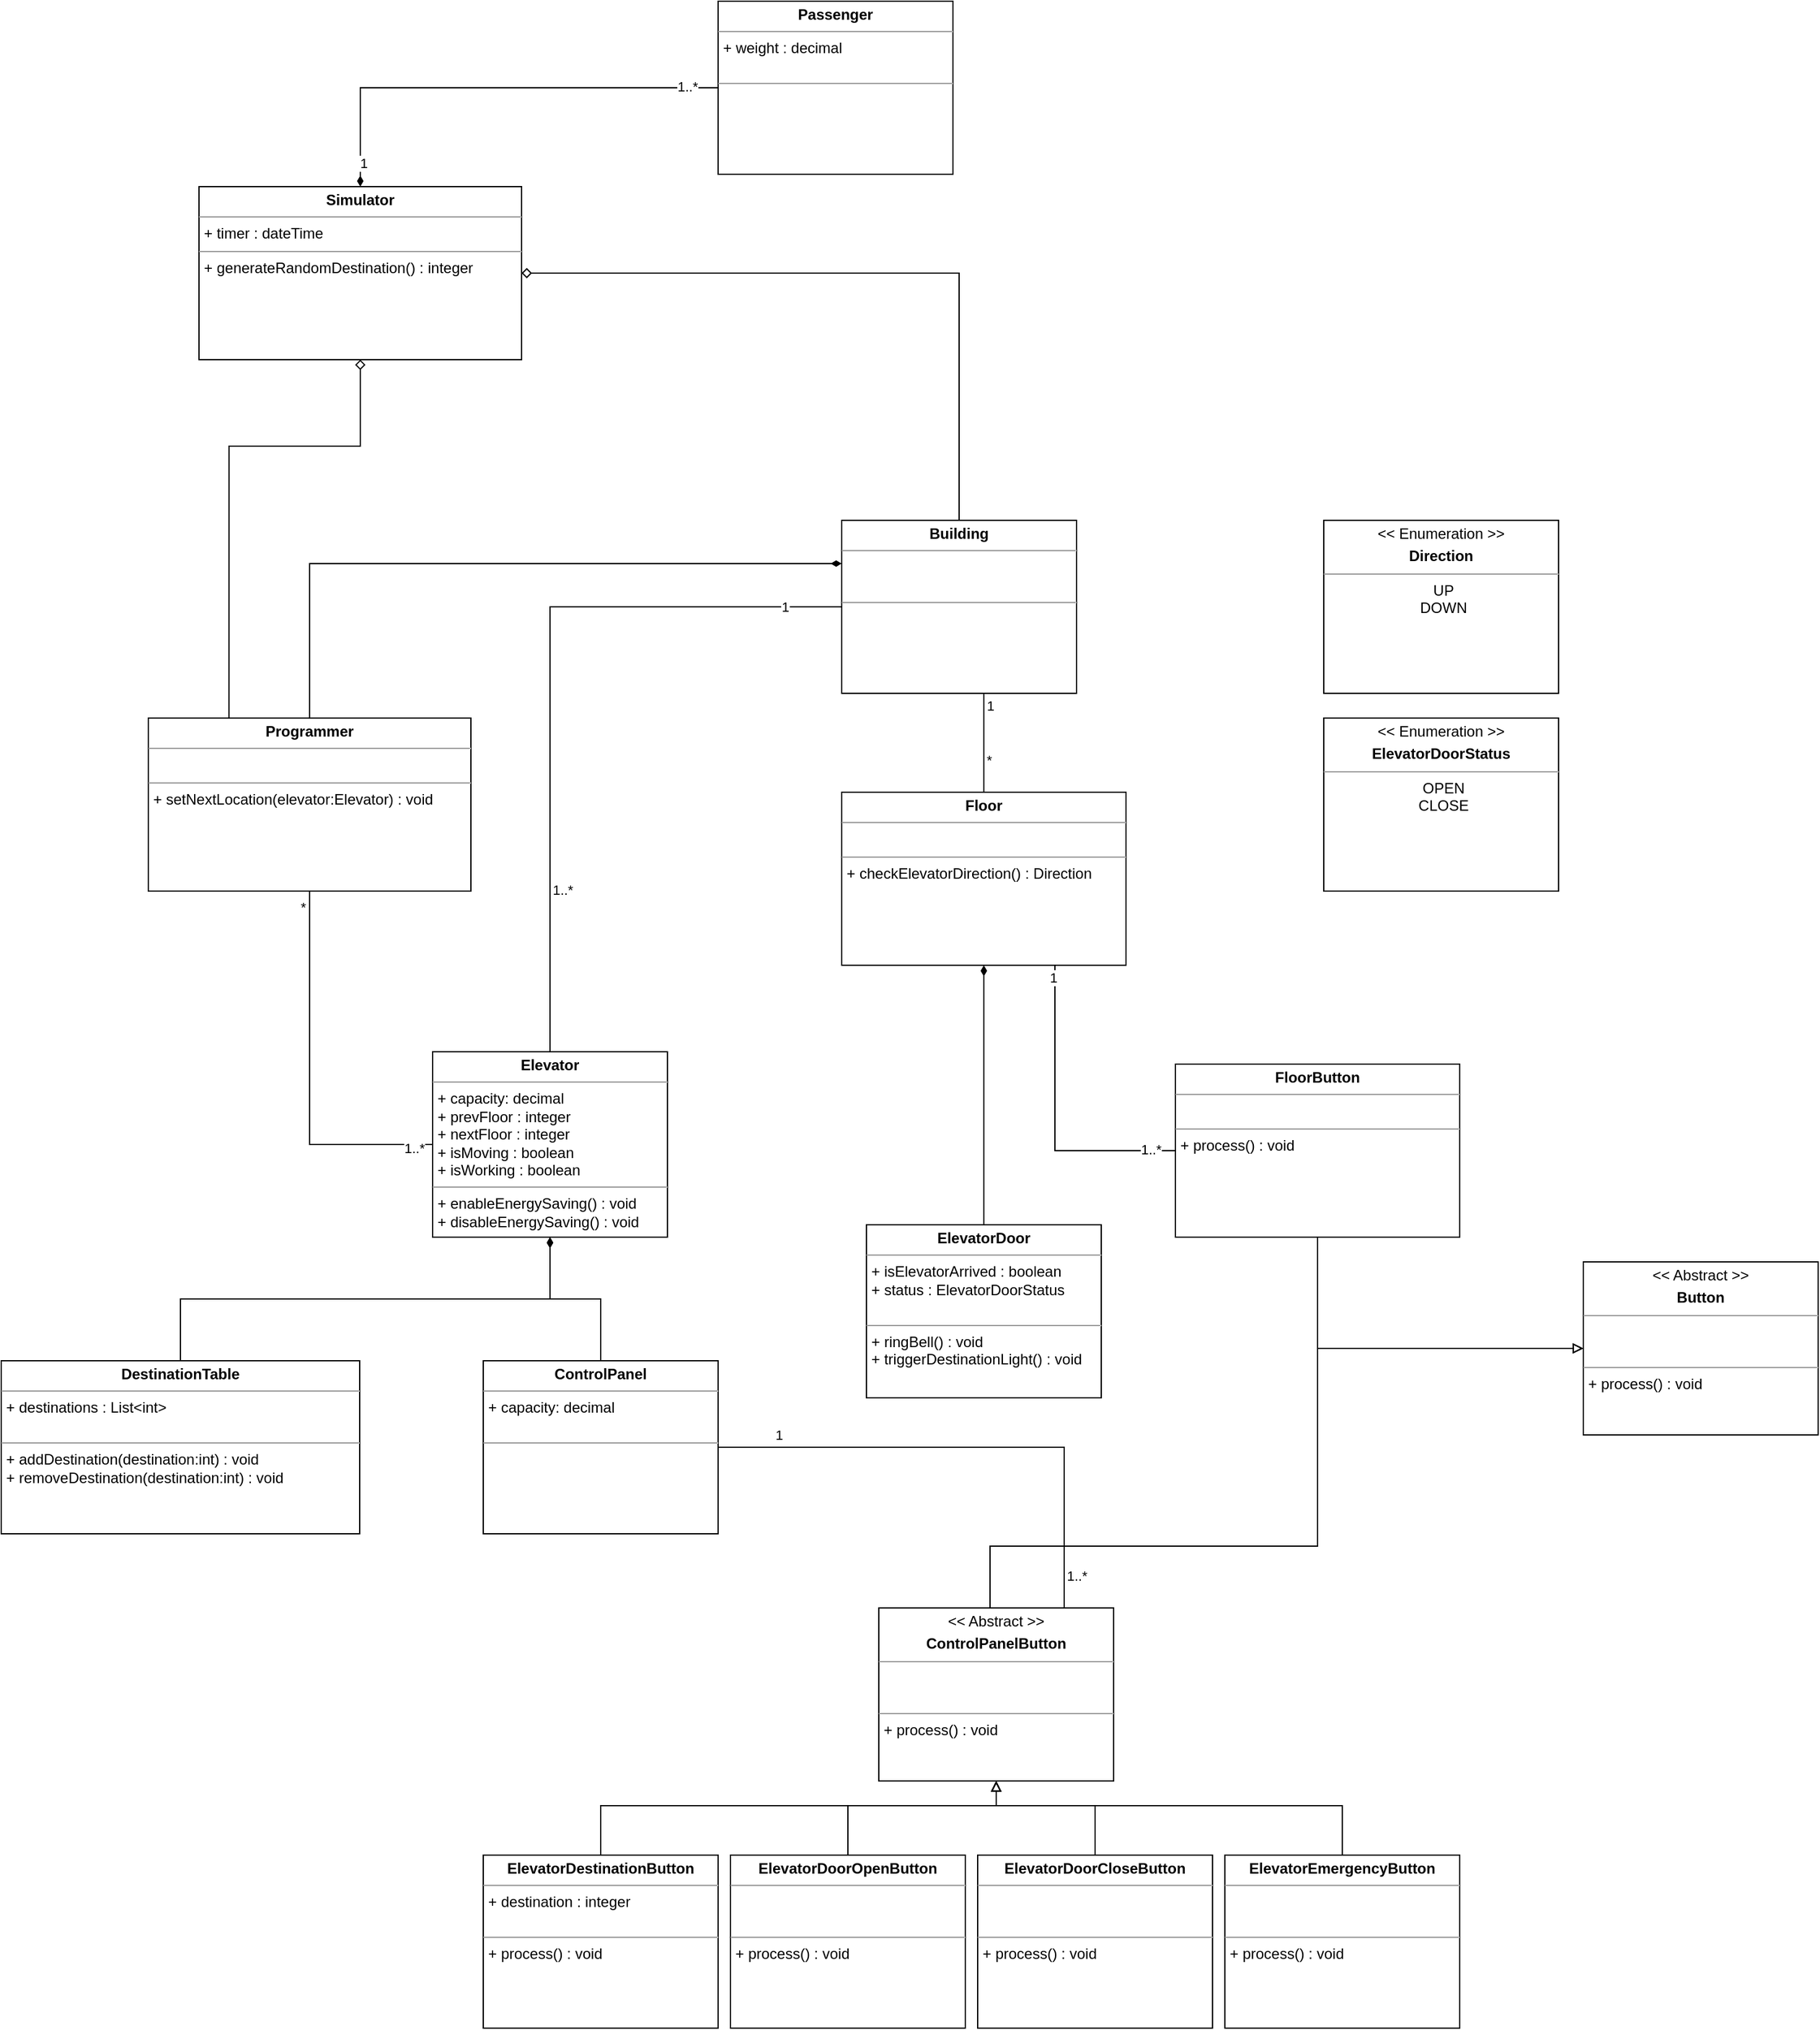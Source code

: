 <mxfile version="22.1.21" type="device">
  <diagram id="C5RBs43oDa-KdzZeNtuy" name="Page-1">
    <mxGraphModel dx="4412" dy="3242" grid="1" gridSize="10" guides="1" tooltips="1" connect="1" arrows="1" fold="1" page="1" pageScale="1" pageWidth="827" pageHeight="1169" math="0" shadow="0">
      <root>
        <mxCell id="WIyWlLk6GJQsqaUBKTNV-0" />
        <mxCell id="WIyWlLk6GJQsqaUBKTNV-1" parent="WIyWlLk6GJQsqaUBKTNV-0" />
        <mxCell id="VSwt47FXnY0iOLUataJA-0" value="&lt;p style=&quot;margin:0px;margin-top:4px;text-align:center;&quot;&gt;&lt;b&gt;Elevator&lt;/b&gt;&lt;/p&gt;&lt;hr size=&quot;1&quot;&gt;&lt;p style=&quot;margin:0px;margin-left:4px;&quot;&gt;+ capacity: decimal&lt;br&gt;+ prevFloor : integer&lt;/p&gt;&lt;p style=&quot;margin:0px;margin-left:4px;&quot;&gt;+ nextFloor : integer&lt;/p&gt;&lt;p style=&quot;margin:0px;margin-left:4px;&quot;&gt;+ isMoving : boolean&lt;/p&gt;&lt;p style=&quot;margin:0px;margin-left:4px;&quot;&gt;+ isWorking : boolean&lt;/p&gt;&lt;hr size=&quot;1&quot;&gt;&lt;p style=&quot;margin:0px;margin-left:4px;&quot;&gt;+ enableEnergySaving() : void&lt;/p&gt;&lt;p style=&quot;margin:0px;margin-left:4px;&quot;&gt;+ disableEnergySaving() : void&lt;/p&gt;&lt;p style=&quot;margin:0px;margin-left:4px;&quot;&gt;&lt;br&gt;&lt;/p&gt;" style="verticalAlign=top;align=left;overflow=fill;fontSize=12;fontFamily=Helvetica;html=1;whiteSpace=wrap;" vertex="1" parent="WIyWlLk6GJQsqaUBKTNV-1">
          <mxGeometry x="319" y="30" width="190" height="150" as="geometry" />
        </mxCell>
        <mxCell id="VSwt47FXnY0iOLUataJA-3" style="edgeStyle=orthogonalEdgeStyle;rounded=0;orthogonalLoop=1;jettySize=auto;html=1;entryX=0.5;entryY=0;entryDx=0;entryDy=0;endArrow=none;endFill=0;" edge="1" parent="WIyWlLk6GJQsqaUBKTNV-1" source="VSwt47FXnY0iOLUataJA-1" target="VSwt47FXnY0iOLUataJA-0">
          <mxGeometry relative="1" as="geometry" />
        </mxCell>
        <mxCell id="VSwt47FXnY0iOLUataJA-4" value="1" style="edgeLabel;html=1;align=center;verticalAlign=middle;resizable=0;points=[];" vertex="1" connectable="0" parent="VSwt47FXnY0iOLUataJA-3">
          <mxGeometry x="-0.823" relative="1" as="geometry">
            <mxPoint x="6" as="offset" />
          </mxGeometry>
        </mxCell>
        <mxCell id="VSwt47FXnY0iOLUataJA-6" value="1..*" style="edgeLabel;html=1;align=center;verticalAlign=middle;resizable=0;points=[];" vertex="1" connectable="0" parent="VSwt47FXnY0iOLUataJA-3">
          <mxGeometry x="0.501" y="1" relative="1" as="geometry">
            <mxPoint x="9" y="17" as="offset" />
          </mxGeometry>
        </mxCell>
        <mxCell id="VSwt47FXnY0iOLUataJA-27" style="edgeStyle=orthogonalEdgeStyle;rounded=0;orthogonalLoop=1;jettySize=auto;html=1;entryX=0.5;entryY=0;entryDx=0;entryDy=0;endArrow=none;endFill=0;" edge="1" parent="WIyWlLk6GJQsqaUBKTNV-1" source="VSwt47FXnY0iOLUataJA-1" target="VSwt47FXnY0iOLUataJA-26">
          <mxGeometry relative="1" as="geometry">
            <Array as="points">
              <mxPoint x="765" y="-240" />
              <mxPoint x="765" y="-240" />
            </Array>
          </mxGeometry>
        </mxCell>
        <mxCell id="VSwt47FXnY0iOLUataJA-28" value="1" style="edgeLabel;html=1;align=center;verticalAlign=middle;resizable=0;points=[];" vertex="1" connectable="0" parent="VSwt47FXnY0iOLUataJA-27">
          <mxGeometry x="-0.766" y="1" relative="1" as="geometry">
            <mxPoint x="4" as="offset" />
          </mxGeometry>
        </mxCell>
        <mxCell id="VSwt47FXnY0iOLUataJA-29" value="*" style="edgeLabel;html=1;align=center;verticalAlign=middle;resizable=0;points=[];" vertex="1" connectable="0" parent="VSwt47FXnY0iOLUataJA-27">
          <mxGeometry x="0.354" y="-1" relative="1" as="geometry">
            <mxPoint x="5" as="offset" />
          </mxGeometry>
        </mxCell>
        <mxCell id="VSwt47FXnY0iOLUataJA-1" value="&lt;p style=&quot;margin:0px;margin-top:4px;text-align:center;&quot;&gt;&lt;b&gt;Building&lt;/b&gt;&lt;/p&gt;&lt;hr size=&quot;1&quot;&gt;&lt;p style=&quot;margin:0px;margin-left:4px;&quot;&gt;&lt;br&gt;&lt;br&gt;&lt;/p&gt;&lt;hr size=&quot;1&quot;&gt;&lt;p style=&quot;margin:0px;margin-left:4px;&quot;&gt;&lt;br&gt;&lt;/p&gt;" style="verticalAlign=top;align=left;overflow=fill;fontSize=12;fontFamily=Helvetica;html=1;whiteSpace=wrap;" vertex="1" parent="WIyWlLk6GJQsqaUBKTNV-1">
          <mxGeometry x="650" y="-400" width="190" height="140" as="geometry" />
        </mxCell>
        <mxCell id="VSwt47FXnY0iOLUataJA-20" style="edgeStyle=orthogonalEdgeStyle;rounded=0;orthogonalLoop=1;jettySize=auto;html=1;entryX=0.5;entryY=1;entryDx=0;entryDy=0;endArrow=diamondThin;endFill=1;" edge="1" parent="WIyWlLk6GJQsqaUBKTNV-1" source="VSwt47FXnY0iOLUataJA-2" target="VSwt47FXnY0iOLUataJA-26">
          <mxGeometry relative="1" as="geometry">
            <Array as="points">
              <mxPoint x="765" y="80" />
              <mxPoint x="765" y="80" />
            </Array>
          </mxGeometry>
        </mxCell>
        <mxCell id="VSwt47FXnY0iOLUataJA-2" value="&lt;p style=&quot;margin:0px;margin-top:4px;text-align:center;&quot;&gt;&lt;b&gt;ElevatorDoor&lt;/b&gt;&lt;/p&gt;&lt;hr size=&quot;1&quot;&gt;&lt;p style=&quot;margin:0px;margin-left:4px;&quot;&gt;+ isElevatorArrived : boolean&lt;/p&gt;&lt;p style=&quot;margin:0px;margin-left:4px;&quot;&gt;+ status : ElevatorDoorStatus&lt;br&gt;&lt;br&gt;&lt;/p&gt;&lt;hr size=&quot;1&quot;&gt;&lt;p style=&quot;margin:0px;margin-left:4px;&quot;&gt;+ ringBell() : void&lt;/p&gt;&lt;p style=&quot;margin:0px;margin-left:4px;&quot;&gt;+ triggerDestinationLight() : void&lt;/p&gt;" style="verticalAlign=top;align=left;overflow=fill;fontSize=12;fontFamily=Helvetica;html=1;whiteSpace=wrap;" vertex="1" parent="WIyWlLk6GJQsqaUBKTNV-1">
          <mxGeometry x="670" y="170" width="190" height="140" as="geometry" />
        </mxCell>
        <mxCell id="VSwt47FXnY0iOLUataJA-52" style="edgeStyle=orthogonalEdgeStyle;rounded=0;orthogonalLoop=1;jettySize=auto;html=1;entryX=0.5;entryY=1;entryDx=0;entryDy=0;endArrow=diamondThin;endFill=1;" edge="1" parent="WIyWlLk6GJQsqaUBKTNV-1" source="VSwt47FXnY0iOLUataJA-7" target="VSwt47FXnY0iOLUataJA-0">
          <mxGeometry relative="1" as="geometry" />
        </mxCell>
        <mxCell id="VSwt47FXnY0iOLUataJA-7" value="&lt;p style=&quot;margin:0px;margin-top:4px;text-align:center;&quot;&gt;&lt;b&gt;ControlPanel&lt;/b&gt;&lt;/p&gt;&lt;hr size=&quot;1&quot;&gt;&lt;p style=&quot;margin:0px;margin-left:4px;&quot;&gt;+ capacity: decimal&lt;br&gt;&lt;br&gt;&lt;/p&gt;&lt;hr size=&quot;1&quot;&gt;&lt;p style=&quot;margin:0px;margin-left:4px;&quot;&gt;&lt;br&gt;&lt;/p&gt;" style="verticalAlign=top;align=left;overflow=fill;fontSize=12;fontFamily=Helvetica;html=1;whiteSpace=wrap;" vertex="1" parent="WIyWlLk6GJQsqaUBKTNV-1">
          <mxGeometry x="360" y="280" width="190" height="140" as="geometry" />
        </mxCell>
        <mxCell id="VSwt47FXnY0iOLUataJA-17" style="edgeStyle=orthogonalEdgeStyle;rounded=0;orthogonalLoop=1;jettySize=auto;html=1;entryX=1;entryY=0.5;entryDx=0;entryDy=0;endArrow=none;endFill=0;" edge="1" parent="WIyWlLk6GJQsqaUBKTNV-1" source="VSwt47FXnY0iOLUataJA-8" target="VSwt47FXnY0iOLUataJA-7">
          <mxGeometry relative="1" as="geometry">
            <Array as="points">
              <mxPoint x="830" y="350" />
            </Array>
          </mxGeometry>
        </mxCell>
        <mxCell id="VSwt47FXnY0iOLUataJA-18" value="1..*" style="edgeLabel;html=1;align=center;verticalAlign=middle;resizable=0;points=[];" vertex="1" connectable="0" parent="VSwt47FXnY0iOLUataJA-17">
          <mxGeometry x="-0.872" y="-2" relative="1" as="geometry">
            <mxPoint x="8" as="offset" />
          </mxGeometry>
        </mxCell>
        <mxCell id="VSwt47FXnY0iOLUataJA-19" value="1" style="edgeLabel;html=1;align=center;verticalAlign=middle;resizable=0;points=[];" vertex="1" connectable="0" parent="VSwt47FXnY0iOLUataJA-17">
          <mxGeometry x="0.708" y="1" relative="1" as="geometry">
            <mxPoint x="-11" y="-11" as="offset" />
          </mxGeometry>
        </mxCell>
        <mxCell id="VSwt47FXnY0iOLUataJA-34" style="edgeStyle=orthogonalEdgeStyle;rounded=0;orthogonalLoop=1;jettySize=auto;html=1;entryX=0;entryY=0.5;entryDx=0;entryDy=0;endArrow=block;endFill=0;" edge="1" parent="WIyWlLk6GJQsqaUBKTNV-1" target="VSwt47FXnY0iOLUataJA-33">
          <mxGeometry relative="1" as="geometry">
            <mxPoint x="770" y="480" as="sourcePoint" />
            <mxPoint x="1245" y="270" as="targetPoint" />
            <Array as="points">
              <mxPoint x="770" y="430" />
              <mxPoint x="1035" y="430" />
              <mxPoint x="1035" y="270" />
            </Array>
          </mxGeometry>
        </mxCell>
        <mxCell id="VSwt47FXnY0iOLUataJA-8" value="&lt;p style=&quot;margin:0px;margin-top:4px;text-align:center;&quot;&gt;&amp;lt;&amp;lt; Abstract &amp;gt;&amp;gt;&lt;/p&gt;&lt;p style=&quot;margin:0px;margin-top:4px;text-align:center;&quot;&gt;&lt;b&gt;ControlPanelButton&lt;/b&gt;&lt;/p&gt;&lt;hr size=&quot;1&quot;&gt;&lt;p style=&quot;margin:0px;margin-left:4px;&quot;&gt;&lt;br&gt;&lt;br&gt;&lt;/p&gt;&lt;hr size=&quot;1&quot;&gt;&lt;p style=&quot;margin:0px;margin-left:4px;&quot;&gt;+ process() : void&lt;/p&gt;" style="verticalAlign=top;align=left;overflow=fill;fontSize=12;fontFamily=Helvetica;html=1;whiteSpace=wrap;" vertex="1" parent="WIyWlLk6GJQsqaUBKTNV-1">
          <mxGeometry x="680" y="480" width="190" height="140" as="geometry" />
        </mxCell>
        <mxCell id="VSwt47FXnY0iOLUataJA-13" style="edgeStyle=orthogonalEdgeStyle;rounded=0;orthogonalLoop=1;jettySize=auto;html=1;entryX=0.5;entryY=1;entryDx=0;entryDy=0;endArrow=block;endFill=0;" edge="1" parent="WIyWlLk6GJQsqaUBKTNV-1" source="VSwt47FXnY0iOLUataJA-9" target="VSwt47FXnY0iOLUataJA-8">
          <mxGeometry relative="1" as="geometry">
            <Array as="points">
              <mxPoint x="455" y="640" />
              <mxPoint x="775" y="640" />
            </Array>
          </mxGeometry>
        </mxCell>
        <mxCell id="VSwt47FXnY0iOLUataJA-9" value="&lt;p style=&quot;margin:0px;margin-top:4px;text-align:center;&quot;&gt;&lt;b&gt;ElevatorDestinationButton&lt;/b&gt;&lt;/p&gt;&lt;hr size=&quot;1&quot;&gt;&lt;p style=&quot;margin:0px;margin-left:4px;&quot;&gt;+ destination : integer&lt;br&gt;&lt;br&gt;&lt;/p&gt;&lt;hr size=&quot;1&quot;&gt;&lt;p style=&quot;margin:0px;margin-left:4px;&quot;&gt;+ process() : void&lt;/p&gt;" style="verticalAlign=top;align=left;overflow=fill;fontSize=12;fontFamily=Helvetica;html=1;whiteSpace=wrap;" vertex="1" parent="WIyWlLk6GJQsqaUBKTNV-1">
          <mxGeometry x="360" y="680" width="190" height="140" as="geometry" />
        </mxCell>
        <mxCell id="VSwt47FXnY0iOLUataJA-14" style="edgeStyle=orthogonalEdgeStyle;rounded=0;orthogonalLoop=1;jettySize=auto;html=1;entryX=0.5;entryY=1;entryDx=0;entryDy=0;endArrow=block;endFill=0;" edge="1" parent="WIyWlLk6GJQsqaUBKTNV-1" source="VSwt47FXnY0iOLUataJA-10" target="VSwt47FXnY0iOLUataJA-8">
          <mxGeometry relative="1" as="geometry">
            <Array as="points">
              <mxPoint x="655" y="640" />
              <mxPoint x="775" y="640" />
            </Array>
          </mxGeometry>
        </mxCell>
        <mxCell id="VSwt47FXnY0iOLUataJA-10" value="&lt;p style=&quot;margin:0px;margin-top:4px;text-align:center;&quot;&gt;&lt;b&gt;ElevatorDoorOpenButton&lt;/b&gt;&lt;/p&gt;&lt;hr size=&quot;1&quot;&gt;&lt;p style=&quot;margin:0px;margin-left:4px;&quot;&gt;&lt;br&gt;&lt;br&gt;&lt;/p&gt;&lt;hr size=&quot;1&quot;&gt;&lt;p style=&quot;margin:0px;margin-left:4px;&quot;&gt;+ process() : void&lt;/p&gt;" style="verticalAlign=top;align=left;overflow=fill;fontSize=12;fontFamily=Helvetica;html=1;whiteSpace=wrap;" vertex="1" parent="WIyWlLk6GJQsqaUBKTNV-1">
          <mxGeometry x="560" y="680" width="190" height="140" as="geometry" />
        </mxCell>
        <mxCell id="VSwt47FXnY0iOLUataJA-15" style="edgeStyle=orthogonalEdgeStyle;rounded=0;orthogonalLoop=1;jettySize=auto;html=1;entryX=0.5;entryY=1;entryDx=0;entryDy=0;endArrow=block;endFill=0;" edge="1" parent="WIyWlLk6GJQsqaUBKTNV-1" source="VSwt47FXnY0iOLUataJA-11" target="VSwt47FXnY0iOLUataJA-8">
          <mxGeometry relative="1" as="geometry">
            <Array as="points">
              <mxPoint x="855" y="640" />
              <mxPoint x="775" y="640" />
            </Array>
          </mxGeometry>
        </mxCell>
        <mxCell id="VSwt47FXnY0iOLUataJA-11" value="&lt;p style=&quot;margin:0px;margin-top:4px;text-align:center;&quot;&gt;&lt;b&gt;ElevatorDoorCloseButton&lt;/b&gt;&lt;/p&gt;&lt;hr size=&quot;1&quot;&gt;&lt;p style=&quot;margin:0px;margin-left:4px;&quot;&gt;&lt;br&gt;&lt;br&gt;&lt;/p&gt;&lt;hr size=&quot;1&quot;&gt;&lt;p style=&quot;margin:0px;margin-left:4px;&quot;&gt;+ process() : void&lt;/p&gt;" style="verticalAlign=top;align=left;overflow=fill;fontSize=12;fontFamily=Helvetica;html=1;whiteSpace=wrap;" vertex="1" parent="WIyWlLk6GJQsqaUBKTNV-1">
          <mxGeometry x="760" y="680" width="190" height="140" as="geometry" />
        </mxCell>
        <mxCell id="VSwt47FXnY0iOLUataJA-16" style="edgeStyle=orthogonalEdgeStyle;rounded=0;orthogonalLoop=1;jettySize=auto;html=1;entryX=0.5;entryY=1;entryDx=0;entryDy=0;endArrow=block;endFill=0;" edge="1" parent="WIyWlLk6GJQsqaUBKTNV-1" source="VSwt47FXnY0iOLUataJA-12" target="VSwt47FXnY0iOLUataJA-8">
          <mxGeometry relative="1" as="geometry">
            <Array as="points">
              <mxPoint x="1055" y="640" />
              <mxPoint x="775" y="640" />
            </Array>
          </mxGeometry>
        </mxCell>
        <mxCell id="VSwt47FXnY0iOLUataJA-12" value="&lt;p style=&quot;margin:0px;margin-top:4px;text-align:center;&quot;&gt;&lt;b&gt;ElevatorEmergencyButton&lt;/b&gt;&lt;/p&gt;&lt;hr size=&quot;1&quot;&gt;&lt;p style=&quot;margin:0px;margin-left:4px;&quot;&gt;&lt;br&gt;&lt;br&gt;&lt;/p&gt;&lt;hr size=&quot;1&quot;&gt;&lt;p style=&quot;margin:0px;margin-left:4px;&quot;&gt;+ process() : void&lt;/p&gt;" style="verticalAlign=top;align=left;overflow=fill;fontSize=12;fontFamily=Helvetica;html=1;whiteSpace=wrap;" vertex="1" parent="WIyWlLk6GJQsqaUBKTNV-1">
          <mxGeometry x="960" y="680" width="190" height="140" as="geometry" />
        </mxCell>
        <mxCell id="VSwt47FXnY0iOLUataJA-26" value="&lt;p style=&quot;margin:0px;margin-top:4px;text-align:center;&quot;&gt;&lt;b&gt;Floor&lt;/b&gt;&lt;/p&gt;&lt;hr size=&quot;1&quot;&gt;&lt;p style=&quot;margin:0px;margin-left:4px;&quot;&gt;&lt;br&gt;&lt;/p&gt;&lt;hr size=&quot;1&quot;&gt;&lt;p style=&quot;margin:0px;margin-left:4px;&quot;&gt;+ checkElevatorDirection() : Direction&lt;/p&gt;" style="verticalAlign=top;align=left;overflow=fill;fontSize=12;fontFamily=Helvetica;html=1;whiteSpace=wrap;" vertex="1" parent="WIyWlLk6GJQsqaUBKTNV-1">
          <mxGeometry x="650" y="-180" width="230" height="140" as="geometry" />
        </mxCell>
        <mxCell id="VSwt47FXnY0iOLUataJA-31" value="&lt;p style=&quot;margin:0px;margin-top:4px;text-align:center;&quot;&gt;&amp;lt;&amp;lt; Enumeration &amp;gt;&amp;gt;&lt;/p&gt;&lt;p style=&quot;margin:0px;margin-top:4px;text-align:center;&quot;&gt;&lt;b&gt;Direction&lt;/b&gt;&lt;/p&gt;&lt;hr size=&quot;1&quot;&gt;&lt;p style=&quot;text-align: center; margin: 0px 0px 0px 4px;&quot;&gt;UP&lt;/p&gt;&lt;p style=&quot;text-align: center; margin: 0px 0px 0px 4px;&quot;&gt;DOWN&lt;/p&gt;" style="verticalAlign=top;align=left;overflow=fill;fontSize=12;fontFamily=Helvetica;html=1;whiteSpace=wrap;" vertex="1" parent="WIyWlLk6GJQsqaUBKTNV-1">
          <mxGeometry x="1040" y="-400" width="190" height="140" as="geometry" />
        </mxCell>
        <mxCell id="VSwt47FXnY0iOLUataJA-37" style="edgeStyle=orthogonalEdgeStyle;rounded=0;orthogonalLoop=1;jettySize=auto;html=1;entryX=0.75;entryY=1;entryDx=0;entryDy=0;endArrow=none;endFill=0;" edge="1" parent="WIyWlLk6GJQsqaUBKTNV-1" source="VSwt47FXnY0iOLUataJA-32" target="VSwt47FXnY0iOLUataJA-26">
          <mxGeometry relative="1" as="geometry" />
        </mxCell>
        <mxCell id="VSwt47FXnY0iOLUataJA-38" value="1..*" style="edgeLabel;html=1;align=center;verticalAlign=middle;resizable=0;points=[];" vertex="1" connectable="0" parent="VSwt47FXnY0iOLUataJA-37">
          <mxGeometry x="-0.838" y="-1" relative="1" as="geometry">
            <mxPoint as="offset" />
          </mxGeometry>
        </mxCell>
        <mxCell id="VSwt47FXnY0iOLUataJA-39" value="1" style="edgeLabel;html=1;align=center;verticalAlign=middle;resizable=0;points=[];" vertex="1" connectable="0" parent="VSwt47FXnY0iOLUataJA-37">
          <mxGeometry x="0.924" y="2" relative="1" as="geometry">
            <mxPoint as="offset" />
          </mxGeometry>
        </mxCell>
        <mxCell id="VSwt47FXnY0iOLUataJA-32" value="&lt;p style=&quot;margin:0px;margin-top:4px;text-align:center;&quot;&gt;&lt;b&gt;FloorButton&lt;/b&gt;&lt;/p&gt;&lt;hr size=&quot;1&quot;&gt;&lt;p style=&quot;margin:0px;margin-left:4px;&quot;&gt;&lt;br&gt;&lt;/p&gt;&lt;hr size=&quot;1&quot;&gt;&lt;p style=&quot;margin:0px;margin-left:4px;&quot;&gt;&lt;span style=&quot;background-color: initial;&quot;&gt;+ process() : void&lt;/span&gt;&lt;br&gt;&lt;/p&gt;" style="verticalAlign=top;align=left;overflow=fill;fontSize=12;fontFamily=Helvetica;html=1;whiteSpace=wrap;" vertex="1" parent="WIyWlLk6GJQsqaUBKTNV-1">
          <mxGeometry x="920" y="40" width="230" height="140" as="geometry" />
        </mxCell>
        <mxCell id="VSwt47FXnY0iOLUataJA-36" style="rounded=0;orthogonalLoop=1;jettySize=auto;html=1;entryX=0.5;entryY=1;entryDx=0;entryDy=0;endArrow=none;endFill=0;startArrow=block;startFill=0;edgeStyle=orthogonalEdgeStyle;" edge="1" parent="WIyWlLk6GJQsqaUBKTNV-1" source="VSwt47FXnY0iOLUataJA-33" target="VSwt47FXnY0iOLUataJA-32">
          <mxGeometry relative="1" as="geometry" />
        </mxCell>
        <mxCell id="VSwt47FXnY0iOLUataJA-33" value="&lt;p style=&quot;margin:0px;margin-top:4px;text-align:center;&quot;&gt;&amp;lt;&amp;lt; Abstract &amp;gt;&amp;gt;&lt;/p&gt;&lt;p style=&quot;margin:0px;margin-top:4px;text-align:center;&quot;&gt;&lt;b&gt;Button&lt;/b&gt;&lt;/p&gt;&lt;hr size=&quot;1&quot;&gt;&lt;p style=&quot;margin:0px;margin-left:4px;&quot;&gt;&lt;br&gt;&lt;br&gt;&lt;/p&gt;&lt;hr size=&quot;1&quot;&gt;&lt;p style=&quot;margin:0px;margin-left:4px;&quot;&gt;+ process() : void&lt;/p&gt;" style="verticalAlign=top;align=left;overflow=fill;fontSize=12;fontFamily=Helvetica;html=1;whiteSpace=wrap;" vertex="1" parent="WIyWlLk6GJQsqaUBKTNV-1">
          <mxGeometry x="1250" y="200" width="190" height="140" as="geometry" />
        </mxCell>
        <mxCell id="VSwt47FXnY0iOLUataJA-41" style="edgeStyle=orthogonalEdgeStyle;rounded=0;orthogonalLoop=1;jettySize=auto;html=1;entryX=0;entryY=0.5;entryDx=0;entryDy=0;endArrow=none;endFill=0;" edge="1" parent="WIyWlLk6GJQsqaUBKTNV-1" source="VSwt47FXnY0iOLUataJA-40" target="VSwt47FXnY0iOLUataJA-0">
          <mxGeometry relative="1" as="geometry" />
        </mxCell>
        <mxCell id="VSwt47FXnY0iOLUataJA-42" value="1..*" style="edgeLabel;html=1;align=center;verticalAlign=middle;resizable=0;points=[];" vertex="1" connectable="0" parent="VSwt47FXnY0iOLUataJA-41">
          <mxGeometry x="0.9" y="-3" relative="1" as="geometry">
            <mxPoint as="offset" />
          </mxGeometry>
        </mxCell>
        <mxCell id="VSwt47FXnY0iOLUataJA-43" value="*" style="edgeLabel;html=1;align=center;verticalAlign=middle;resizable=0;points=[];" vertex="1" connectable="0" parent="VSwt47FXnY0iOLUataJA-41">
          <mxGeometry x="-0.917" y="1" relative="1" as="geometry">
            <mxPoint x="-7" as="offset" />
          </mxGeometry>
        </mxCell>
        <mxCell id="VSwt47FXnY0iOLUataJA-44" style="edgeStyle=orthogonalEdgeStyle;rounded=0;orthogonalLoop=1;jettySize=auto;html=1;entryX=0;entryY=0.25;entryDx=0;entryDy=0;endArrow=diamondThin;endFill=1;" edge="1" parent="WIyWlLk6GJQsqaUBKTNV-1" source="VSwt47FXnY0iOLUataJA-40" target="VSwt47FXnY0iOLUataJA-1">
          <mxGeometry relative="1" as="geometry">
            <Array as="points">
              <mxPoint x="219" y="-365" />
            </Array>
          </mxGeometry>
        </mxCell>
        <mxCell id="VSwt47FXnY0iOLUataJA-40" value="&lt;p style=&quot;margin:0px;margin-top:4px;text-align:center;&quot;&gt;&lt;b&gt;Programmer&lt;/b&gt;&lt;/p&gt;&lt;hr size=&quot;1&quot;&gt;&lt;p style=&quot;margin:0px;margin-left:4px;&quot;&gt;&lt;br&gt;&lt;/p&gt;&lt;hr size=&quot;1&quot;&gt;&lt;p style=&quot;margin:0px;margin-left:4px;&quot;&gt;+ setNextLocation(elevator:Elevator) : void&lt;/p&gt;" style="verticalAlign=top;align=left;overflow=fill;fontSize=12;fontFamily=Helvetica;html=1;whiteSpace=wrap;" vertex="1" parent="WIyWlLk6GJQsqaUBKTNV-1">
          <mxGeometry x="89" y="-240" width="261" height="140" as="geometry" />
        </mxCell>
        <mxCell id="VSwt47FXnY0iOLUataJA-53" style="edgeStyle=orthogonalEdgeStyle;rounded=0;orthogonalLoop=1;jettySize=auto;html=1;entryX=0.5;entryY=1;entryDx=0;entryDy=0;endArrow=diamondThin;endFill=1;" edge="1" parent="WIyWlLk6GJQsqaUBKTNV-1" source="VSwt47FXnY0iOLUataJA-48" target="VSwt47FXnY0iOLUataJA-0">
          <mxGeometry relative="1" as="geometry">
            <Array as="points">
              <mxPoint x="115" y="230" />
              <mxPoint x="414" y="230" />
            </Array>
          </mxGeometry>
        </mxCell>
        <mxCell id="VSwt47FXnY0iOLUataJA-48" value="&lt;p style=&quot;margin:0px;margin-top:4px;text-align:center;&quot;&gt;&lt;b&gt;DestinationTable&lt;/b&gt;&lt;/p&gt;&lt;hr size=&quot;1&quot;&gt;&lt;p style=&quot;margin:0px;margin-left:4px;&quot;&gt;+ destinations : List&amp;lt;int&amp;gt;&lt;br&gt;&lt;br&gt;&lt;/p&gt;&lt;hr size=&quot;1&quot;&gt;&lt;p style=&quot;margin:0px;margin-left:4px;&quot;&gt;+ addDestination(destination:int) : void&lt;/p&gt;&lt;p style=&quot;margin:0px;margin-left:4px;&quot;&gt;+ removeDestination(destination:int) : void&lt;/p&gt;" style="verticalAlign=top;align=left;overflow=fill;fontSize=12;fontFamily=Helvetica;html=1;whiteSpace=wrap;" vertex="1" parent="WIyWlLk6GJQsqaUBKTNV-1">
          <mxGeometry x="-30" y="280" width="290" height="140" as="geometry" />
        </mxCell>
        <mxCell id="VSwt47FXnY0iOLUataJA-55" value="&lt;p style=&quot;margin:0px;margin-top:4px;text-align:center;&quot;&gt;&amp;lt;&amp;lt; Enumeration &amp;gt;&amp;gt;&lt;/p&gt;&lt;p style=&quot;margin:0px;margin-top:4px;text-align:center;&quot;&gt;&lt;b&gt;ElevatorDoorStatus&lt;/b&gt;&lt;/p&gt;&lt;hr size=&quot;1&quot;&gt;&lt;p style=&quot;text-align: center; margin: 0px 0px 0px 4px;&quot;&gt;OPEN&lt;/p&gt;&lt;p style=&quot;text-align: center; margin: 0px 0px 0px 4px;&quot;&gt;CLOSE&lt;/p&gt;" style="verticalAlign=top;align=left;overflow=fill;fontSize=12;fontFamily=Helvetica;html=1;whiteSpace=wrap;" vertex="1" parent="WIyWlLk6GJQsqaUBKTNV-1">
          <mxGeometry x="1040" y="-240" width="190" height="140" as="geometry" />
        </mxCell>
        <mxCell id="VSwt47FXnY0iOLUataJA-57" style="edgeStyle=orthogonalEdgeStyle;rounded=0;orthogonalLoop=1;jettySize=auto;html=1;entryX=0.25;entryY=0;entryDx=0;entryDy=0;endArrow=none;endFill=0;startArrow=diamond;startFill=0;" edge="1" parent="WIyWlLk6GJQsqaUBKTNV-1" source="VSwt47FXnY0iOLUataJA-56" target="VSwt47FXnY0iOLUataJA-40">
          <mxGeometry relative="1" as="geometry">
            <Array as="points">
              <mxPoint x="261" y="-460" />
              <mxPoint x="154" y="-460" />
            </Array>
          </mxGeometry>
        </mxCell>
        <mxCell id="VSwt47FXnY0iOLUataJA-56" value="&lt;p style=&quot;margin:0px;margin-top:4px;text-align:center;&quot;&gt;&lt;b&gt;Simulator&lt;/b&gt;&lt;/p&gt;&lt;hr size=&quot;1&quot;&gt;&lt;p style=&quot;margin:0px;margin-left:4px;&quot;&gt;+ timer : dateTime&lt;/p&gt;&lt;hr size=&quot;1&quot;&gt;&lt;p style=&quot;margin:0px;margin-left:4px;&quot;&gt;+ generateRandomDestination() : integer&lt;/p&gt;" style="verticalAlign=top;align=left;overflow=fill;fontSize=12;fontFamily=Helvetica;html=1;whiteSpace=wrap;" vertex="1" parent="WIyWlLk6GJQsqaUBKTNV-1">
          <mxGeometry x="130" y="-670" width="261" height="140" as="geometry" />
        </mxCell>
        <mxCell id="VSwt47FXnY0iOLUataJA-59" style="edgeStyle=orthogonalEdgeStyle;rounded=0;orthogonalLoop=1;jettySize=auto;html=1;entryX=0.5;entryY=0;entryDx=0;entryDy=0;endArrow=none;endFill=0;startArrow=diamond;startFill=0;exitX=1;exitY=0.5;exitDx=0;exitDy=0;" edge="1" parent="WIyWlLk6GJQsqaUBKTNV-1" source="VSwt47FXnY0iOLUataJA-56" target="VSwt47FXnY0iOLUataJA-1">
          <mxGeometry relative="1" as="geometry">
            <mxPoint x="807" y="-720" as="sourcePoint" />
            <mxPoint x="700" y="-430" as="targetPoint" />
          </mxGeometry>
        </mxCell>
        <mxCell id="VSwt47FXnY0iOLUataJA-61" style="edgeStyle=orthogonalEdgeStyle;rounded=0;orthogonalLoop=1;jettySize=auto;html=1;entryX=0.5;entryY=0;entryDx=0;entryDy=0;endArrow=diamondThin;endFill=1;" edge="1" parent="WIyWlLk6GJQsqaUBKTNV-1" source="VSwt47FXnY0iOLUataJA-60" target="VSwt47FXnY0iOLUataJA-56">
          <mxGeometry relative="1" as="geometry" />
        </mxCell>
        <mxCell id="VSwt47FXnY0iOLUataJA-62" value="1..*" style="edgeLabel;html=1;align=center;verticalAlign=middle;resizable=0;points=[];" vertex="1" connectable="0" parent="VSwt47FXnY0iOLUataJA-61">
          <mxGeometry x="-0.863" y="-1" relative="1" as="geometry">
            <mxPoint as="offset" />
          </mxGeometry>
        </mxCell>
        <mxCell id="VSwt47FXnY0iOLUataJA-64" value="1" style="edgeLabel;html=1;align=center;verticalAlign=middle;resizable=0;points=[];" vertex="1" connectable="0" parent="VSwt47FXnY0iOLUataJA-61">
          <mxGeometry x="0.896" y="2" relative="1" as="geometry">
            <mxPoint as="offset" />
          </mxGeometry>
        </mxCell>
        <mxCell id="VSwt47FXnY0iOLUataJA-60" value="&lt;p style=&quot;margin:0px;margin-top:4px;text-align:center;&quot;&gt;&lt;b&gt;Passenger&lt;/b&gt;&lt;/p&gt;&lt;hr size=&quot;1&quot;&gt;&lt;p style=&quot;margin:0px;margin-left:4px;&quot;&gt;+ weight : decimal&lt;br&gt;&lt;br&gt;&lt;/p&gt;&lt;hr size=&quot;1&quot;&gt;&lt;p style=&quot;margin:0px;margin-left:4px;&quot;&gt;&lt;br&gt;&lt;/p&gt;" style="verticalAlign=top;align=left;overflow=fill;fontSize=12;fontFamily=Helvetica;html=1;whiteSpace=wrap;" vertex="1" parent="WIyWlLk6GJQsqaUBKTNV-1">
          <mxGeometry x="550" y="-820" width="190" height="140" as="geometry" />
        </mxCell>
      </root>
    </mxGraphModel>
  </diagram>
</mxfile>
